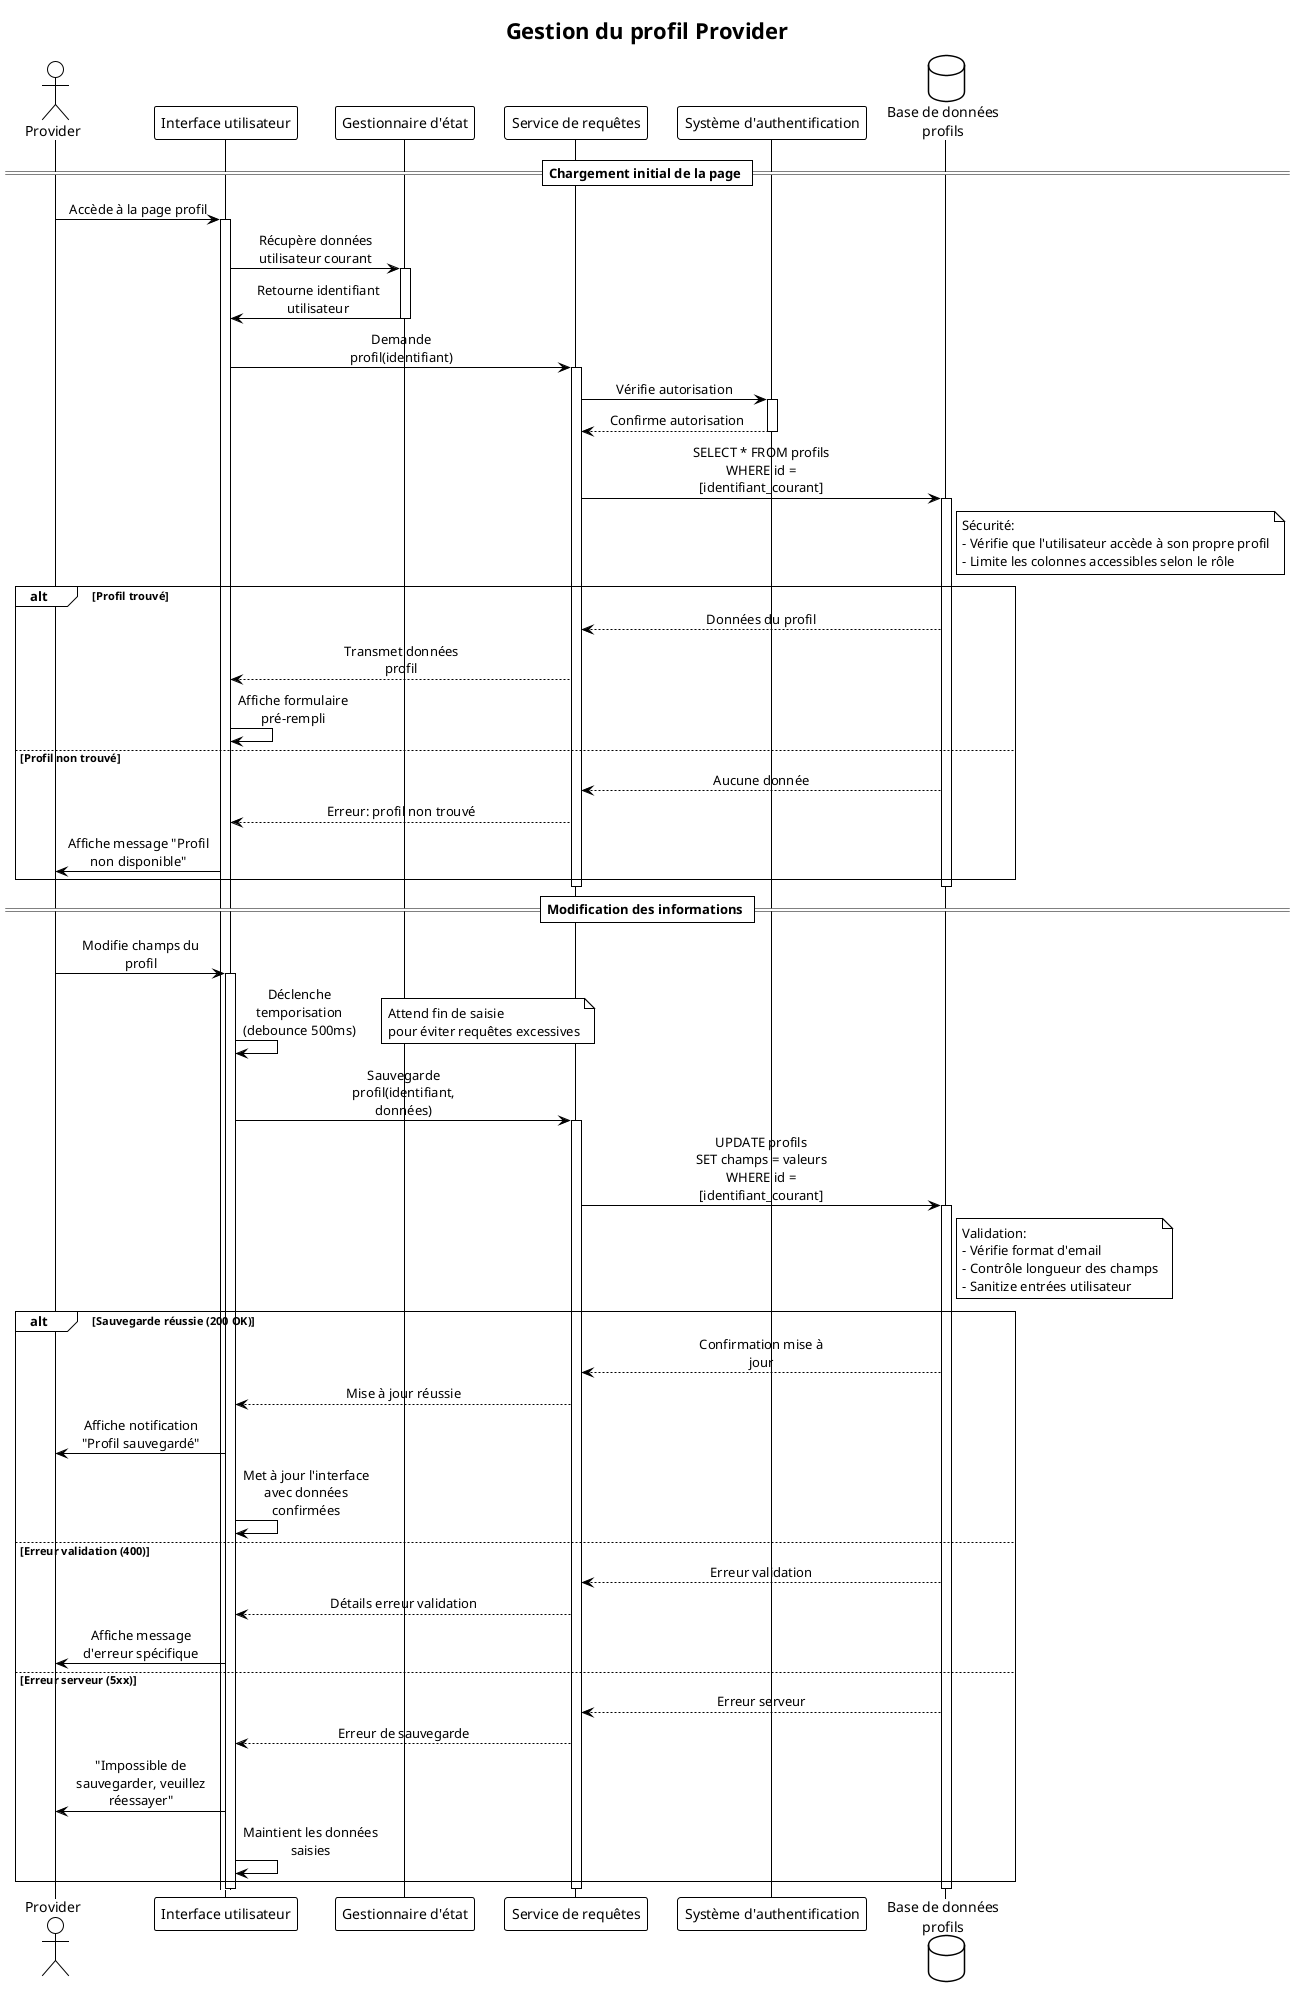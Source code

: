 @startuml "Profil Provider"
!theme plain
skinparam sequenceMessageAlign center
skinparam responseMessageBelowArrow true
skinparam maxMessageSize 150

title "Gestion du profil Provider"

actor "Provider" as User
participant "Interface utilisateur" as UI
participant "Gestionnaire d'état" as StateManager
participant "Service de requêtes" as QueryService
participant "Système d'authentification" as AuthSystem
database "Base de données\nprofils" as ProfilesDB

== Chargement initial de la page ==
User -> UI: Accède à la page profil
activate UI
UI -> StateManager: Récupère données utilisateur courant
activate StateManager
StateManager -> UI: Retourne identifiant utilisateur
deactivate StateManager

UI -> QueryService: Demande profil(identifiant)
activate QueryService
QueryService -> AuthSystem: Vérifie autorisation
activate AuthSystem
AuthSystem --> QueryService: Confirme autorisation
deactivate AuthSystem

QueryService -> ProfilesDB: SELECT * FROM profils\nWHERE id = [identifiant_courant]
activate ProfilesDB
note right of ProfilesDB
  Sécurité:
  - Vérifie que l'utilisateur accède à son propre profil
  - Limite les colonnes accessibles selon le rôle
end note

alt Profil trouvé
    ProfilesDB --> QueryService: Données du profil
    QueryService --> UI: Transmet données profil
    UI -> UI: Affiche formulaire pré-rempli
else Profil non trouvé
    ProfilesDB --> QueryService: Aucune donnée
    QueryService --> UI: Erreur: profil non trouvé
    UI -> User: Affiche message "Profil non disponible"
end
deactivate ProfilesDB
deactivate QueryService

== Modification des informations ==
User -> UI: Modifie champs du profil
activate UI

UI -> UI: Déclenche temporisation\n(debounce 500ms)
note right: Attend fin de saisie\npour éviter requêtes excessives

UI -> QueryService: Sauvegarde profil(identifiant, données)
activate QueryService
QueryService -> ProfilesDB: UPDATE profils\nSET champs = valeurs\nWHERE id = [identifiant_courant]
activate ProfilesDB
note right of ProfilesDB
  Validation:
  - Vérifie format d'email
  - Contrôle longueur des champs
  - Sanitize entrées utilisateur
end note

alt Sauvegarde réussie (200 OK)
    ProfilesDB --> QueryService: Confirmation mise à jour
    QueryService --> UI: Mise à jour réussie
    UI -> User: Affiche notification "Profil sauvegardé"
    UI -> UI: Met à jour l'interface avec données confirmées
else Erreur validation (400)
    ProfilesDB --> QueryService: Erreur validation
    QueryService --> UI: Détails erreur validation
    UI -> User: Affiche message d'erreur spécifique
else Erreur serveur (5xx)
    ProfilesDB --> QueryService: Erreur serveur
    QueryService --> UI: Erreur de sauvegarde
    UI -> User: "Impossible de sauvegarder, veuillez réessayer"
    UI -> UI: Maintient les données saisies
end
deactivate ProfilesDB
deactivate QueryService
deactivate UI

@enduml